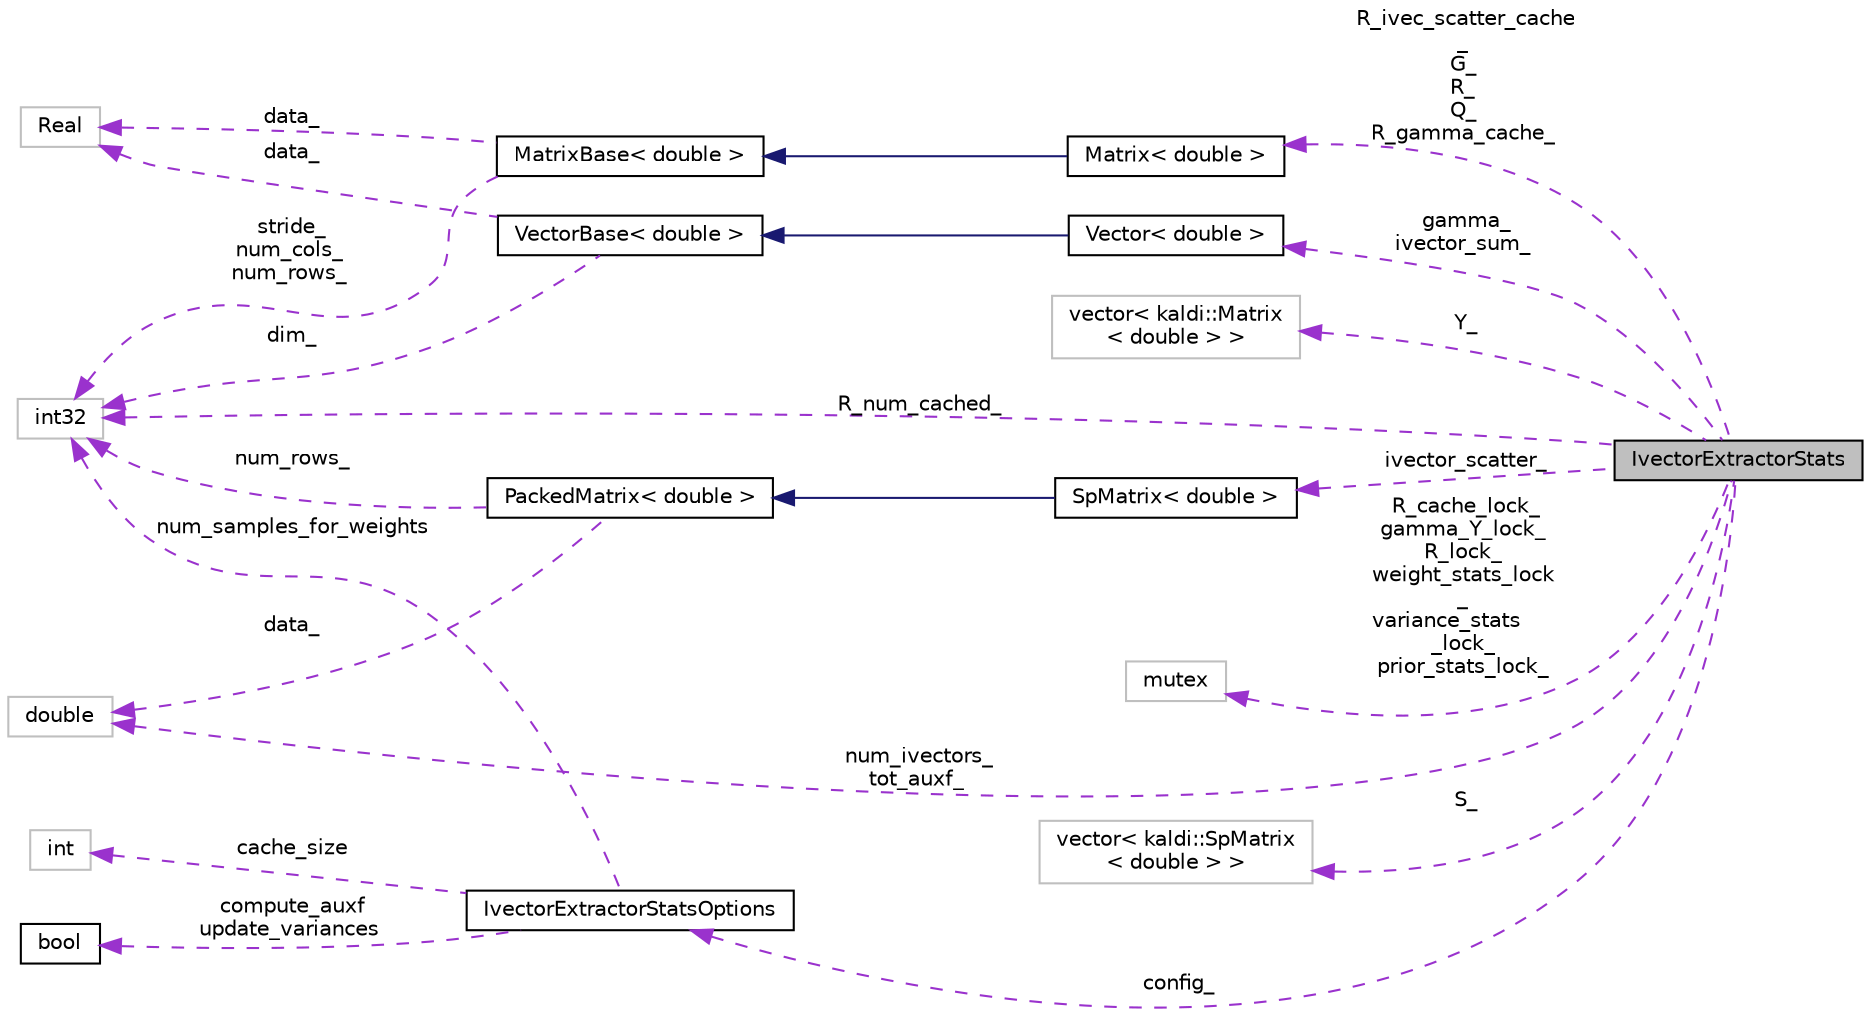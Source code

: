 digraph "IvectorExtractorStats"
{
  edge [fontname="Helvetica",fontsize="10",labelfontname="Helvetica",labelfontsize="10"];
  node [fontname="Helvetica",fontsize="10",shape=record];
  rankdir="LR";
  Node1 [label="IvectorExtractorStats",height=0.2,width=0.4,color="black", fillcolor="grey75", style="filled", fontcolor="black"];
  Node2 -> Node1 [dir="back",color="darkorchid3",fontsize="10",style="dashed",label=" R_ivec_scatter_cache\l_\nG_\nR_\nQ_\nR_gamma_cache_" ,fontname="Helvetica"];
  Node2 [label="Matrix\< double \>",height=0.2,width=0.4,color="black", fillcolor="white", style="filled",URL="$classkaldi_1_1Matrix.html"];
  Node3 -> Node2 [dir="back",color="midnightblue",fontsize="10",style="solid",fontname="Helvetica"];
  Node3 [label="MatrixBase\< double \>",height=0.2,width=0.4,color="black", fillcolor="white", style="filled",URL="$classkaldi_1_1MatrixBase.html",tooltip="Base class which provides matrix operations not involving resizing or allocation. ..."];
  Node4 -> Node3 [dir="back",color="darkorchid3",fontsize="10",style="dashed",label=" data_" ,fontname="Helvetica"];
  Node4 [label="Real",height=0.2,width=0.4,color="grey75", fillcolor="white", style="filled"];
  Node5 -> Node3 [dir="back",color="darkorchid3",fontsize="10",style="dashed",label=" stride_\nnum_cols_\nnum_rows_" ,fontname="Helvetica"];
  Node5 [label="int32",height=0.2,width=0.4,color="grey75", fillcolor="white", style="filled"];
  Node6 -> Node1 [dir="back",color="darkorchid3",fontsize="10",style="dashed",label=" Y_" ,fontname="Helvetica"];
  Node6 [label="vector\< kaldi::Matrix\l\< double \> \>",height=0.2,width=0.4,color="grey75", fillcolor="white", style="filled"];
  Node7 -> Node1 [dir="back",color="darkorchid3",fontsize="10",style="dashed",label=" num_ivectors_\ntot_auxf_" ,fontname="Helvetica"];
  Node7 [label="double",height=0.2,width=0.4,color="grey75", fillcolor="white", style="filled"];
  Node8 -> Node1 [dir="back",color="darkorchid3",fontsize="10",style="dashed",label=" ivector_scatter_" ,fontname="Helvetica"];
  Node8 [label="SpMatrix\< double \>",height=0.2,width=0.4,color="black", fillcolor="white", style="filled",URL="$classkaldi_1_1SpMatrix.html"];
  Node9 -> Node8 [dir="back",color="midnightblue",fontsize="10",style="solid",fontname="Helvetica"];
  Node9 [label="PackedMatrix\< double \>",height=0.2,width=0.4,color="black", fillcolor="white", style="filled",URL="$classkaldi_1_1PackedMatrix.html"];
  Node7 -> Node9 [dir="back",color="darkorchid3",fontsize="10",style="dashed",label=" data_" ,fontname="Helvetica"];
  Node5 -> Node9 [dir="back",color="darkorchid3",fontsize="10",style="dashed",label=" num_rows_" ,fontname="Helvetica"];
  Node10 -> Node1 [dir="back",color="darkorchid3",fontsize="10",style="dashed",label=" R_cache_lock_\ngamma_Y_lock_\nR_lock_\nweight_stats_lock\l_\nvariance_stats\l_lock_\nprior_stats_lock_" ,fontname="Helvetica"];
  Node10 [label="mutex",height=0.2,width=0.4,color="grey75", fillcolor="white", style="filled"];
  Node11 -> Node1 [dir="back",color="darkorchid3",fontsize="10",style="dashed",label=" config_" ,fontname="Helvetica"];
  Node11 [label="IvectorExtractorStatsOptions",height=0.2,width=0.4,color="black", fillcolor="white", style="filled",URL="$structkaldi_1_1IvectorExtractorStatsOptions.html",tooltip="Options for IvectorExtractorStats, which is used to update the parameters of IvectorExtractor. "];
  Node12 -> Node11 [dir="back",color="darkorchid3",fontsize="10",style="dashed",label=" cache_size" ,fontname="Helvetica"];
  Node12 [label="int",height=0.2,width=0.4,color="grey75", fillcolor="white", style="filled"];
  Node13 -> Node11 [dir="back",color="darkorchid3",fontsize="10",style="dashed",label=" compute_auxf\nupdate_variances" ,fontname="Helvetica"];
  Node13 [label="bool",height=0.2,width=0.4,color="black", fillcolor="white", style="filled",URL="$classbool.html"];
  Node5 -> Node11 [dir="back",color="darkorchid3",fontsize="10",style="dashed",label=" num_samples_for_weights" ,fontname="Helvetica"];
  Node14 -> Node1 [dir="back",color="darkorchid3",fontsize="10",style="dashed",label=" S_" ,fontname="Helvetica"];
  Node14 [label="vector\< kaldi::SpMatrix\l\< double \> \>",height=0.2,width=0.4,color="grey75", fillcolor="white", style="filled"];
  Node15 -> Node1 [dir="back",color="darkorchid3",fontsize="10",style="dashed",label=" gamma_\nivector_sum_" ,fontname="Helvetica"];
  Node15 [label="Vector\< double \>",height=0.2,width=0.4,color="black", fillcolor="white", style="filled",URL="$classkaldi_1_1Vector.html"];
  Node16 -> Node15 [dir="back",color="midnightblue",fontsize="10",style="solid",fontname="Helvetica"];
  Node16 [label="VectorBase\< double \>",height=0.2,width=0.4,color="black", fillcolor="white", style="filled",URL="$classkaldi_1_1VectorBase.html",tooltip="Provides a vector abstraction class. "];
  Node4 -> Node16 [dir="back",color="darkorchid3",fontsize="10",style="dashed",label=" data_" ,fontname="Helvetica"];
  Node5 -> Node16 [dir="back",color="darkorchid3",fontsize="10",style="dashed",label=" dim_" ,fontname="Helvetica"];
  Node5 -> Node1 [dir="back",color="darkorchid3",fontsize="10",style="dashed",label=" R_num_cached_" ,fontname="Helvetica"];
}
